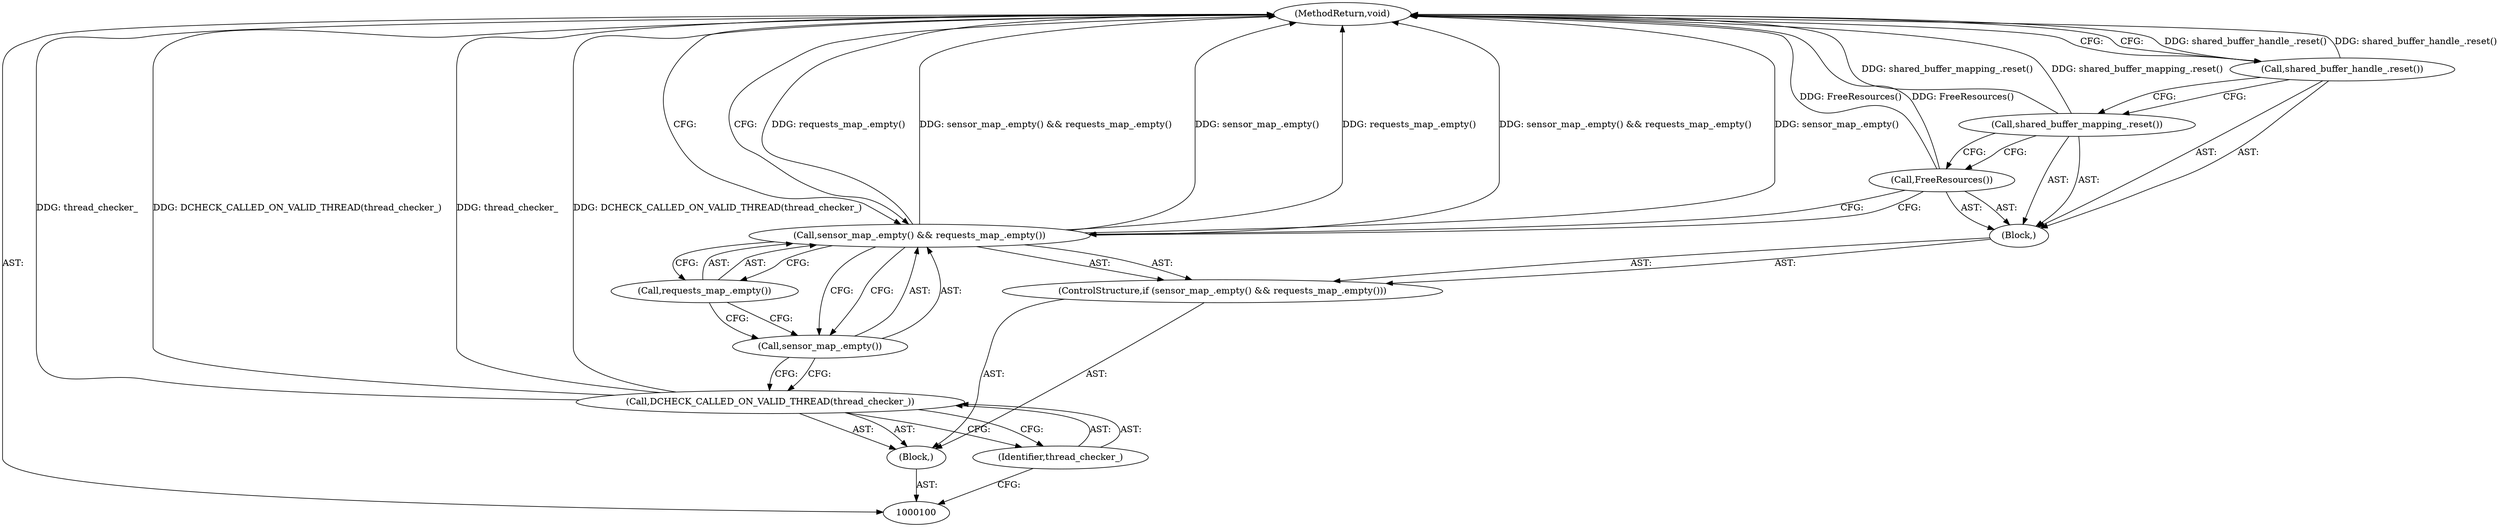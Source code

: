 digraph "0_Chrome_c0c8978849ac57e4ecd613ddc8ff7852a2054734_21" {
"1000112" [label="(MethodReturn,void)"];
"1000101" [label="(Block,)"];
"1000102" [label="(Call,DCHECK_CALLED_ON_VALID_THREAD(thread_checker_))"];
"1000103" [label="(Identifier,thread_checker_)"];
"1000104" [label="(ControlStructure,if (sensor_map_.empty() && requests_map_.empty()))"];
"1000107" [label="(Call,requests_map_.empty())"];
"1000108" [label="(Block,)"];
"1000105" [label="(Call,sensor_map_.empty() && requests_map_.empty())"];
"1000106" [label="(Call,sensor_map_.empty())"];
"1000109" [label="(Call,FreeResources())"];
"1000110" [label="(Call,shared_buffer_mapping_.reset())"];
"1000111" [label="(Call,shared_buffer_handle_.reset())"];
"1000112" -> "1000100"  [label="AST: "];
"1000112" -> "1000111"  [label="CFG: "];
"1000112" -> "1000105"  [label="CFG: "];
"1000105" -> "1000112"  [label="DDG: requests_map_.empty()"];
"1000105" -> "1000112"  [label="DDG: sensor_map_.empty() && requests_map_.empty()"];
"1000105" -> "1000112"  [label="DDG: sensor_map_.empty()"];
"1000102" -> "1000112"  [label="DDG: thread_checker_"];
"1000102" -> "1000112"  [label="DDG: DCHECK_CALLED_ON_VALID_THREAD(thread_checker_)"];
"1000110" -> "1000112"  [label="DDG: shared_buffer_mapping_.reset()"];
"1000111" -> "1000112"  [label="DDG: shared_buffer_handle_.reset()"];
"1000109" -> "1000112"  [label="DDG: FreeResources()"];
"1000101" -> "1000100"  [label="AST: "];
"1000102" -> "1000101"  [label="AST: "];
"1000104" -> "1000101"  [label="AST: "];
"1000102" -> "1000101"  [label="AST: "];
"1000102" -> "1000103"  [label="CFG: "];
"1000103" -> "1000102"  [label="AST: "];
"1000106" -> "1000102"  [label="CFG: "];
"1000102" -> "1000112"  [label="DDG: thread_checker_"];
"1000102" -> "1000112"  [label="DDG: DCHECK_CALLED_ON_VALID_THREAD(thread_checker_)"];
"1000103" -> "1000102"  [label="AST: "];
"1000103" -> "1000100"  [label="CFG: "];
"1000102" -> "1000103"  [label="CFG: "];
"1000104" -> "1000101"  [label="AST: "];
"1000105" -> "1000104"  [label="AST: "];
"1000108" -> "1000104"  [label="AST: "];
"1000107" -> "1000105"  [label="AST: "];
"1000107" -> "1000106"  [label="CFG: "];
"1000105" -> "1000107"  [label="CFG: "];
"1000108" -> "1000104"  [label="AST: "];
"1000109" -> "1000108"  [label="AST: "];
"1000110" -> "1000108"  [label="AST: "];
"1000111" -> "1000108"  [label="AST: "];
"1000105" -> "1000104"  [label="AST: "];
"1000105" -> "1000106"  [label="CFG: "];
"1000105" -> "1000107"  [label="CFG: "];
"1000106" -> "1000105"  [label="AST: "];
"1000107" -> "1000105"  [label="AST: "];
"1000109" -> "1000105"  [label="CFG: "];
"1000112" -> "1000105"  [label="CFG: "];
"1000105" -> "1000112"  [label="DDG: requests_map_.empty()"];
"1000105" -> "1000112"  [label="DDG: sensor_map_.empty() && requests_map_.empty()"];
"1000105" -> "1000112"  [label="DDG: sensor_map_.empty()"];
"1000106" -> "1000105"  [label="AST: "];
"1000106" -> "1000102"  [label="CFG: "];
"1000107" -> "1000106"  [label="CFG: "];
"1000105" -> "1000106"  [label="CFG: "];
"1000109" -> "1000108"  [label="AST: "];
"1000109" -> "1000105"  [label="CFG: "];
"1000110" -> "1000109"  [label="CFG: "];
"1000109" -> "1000112"  [label="DDG: FreeResources()"];
"1000110" -> "1000108"  [label="AST: "];
"1000110" -> "1000109"  [label="CFG: "];
"1000111" -> "1000110"  [label="CFG: "];
"1000110" -> "1000112"  [label="DDG: shared_buffer_mapping_.reset()"];
"1000111" -> "1000108"  [label="AST: "];
"1000111" -> "1000110"  [label="CFG: "];
"1000112" -> "1000111"  [label="CFG: "];
"1000111" -> "1000112"  [label="DDG: shared_buffer_handle_.reset()"];
}
